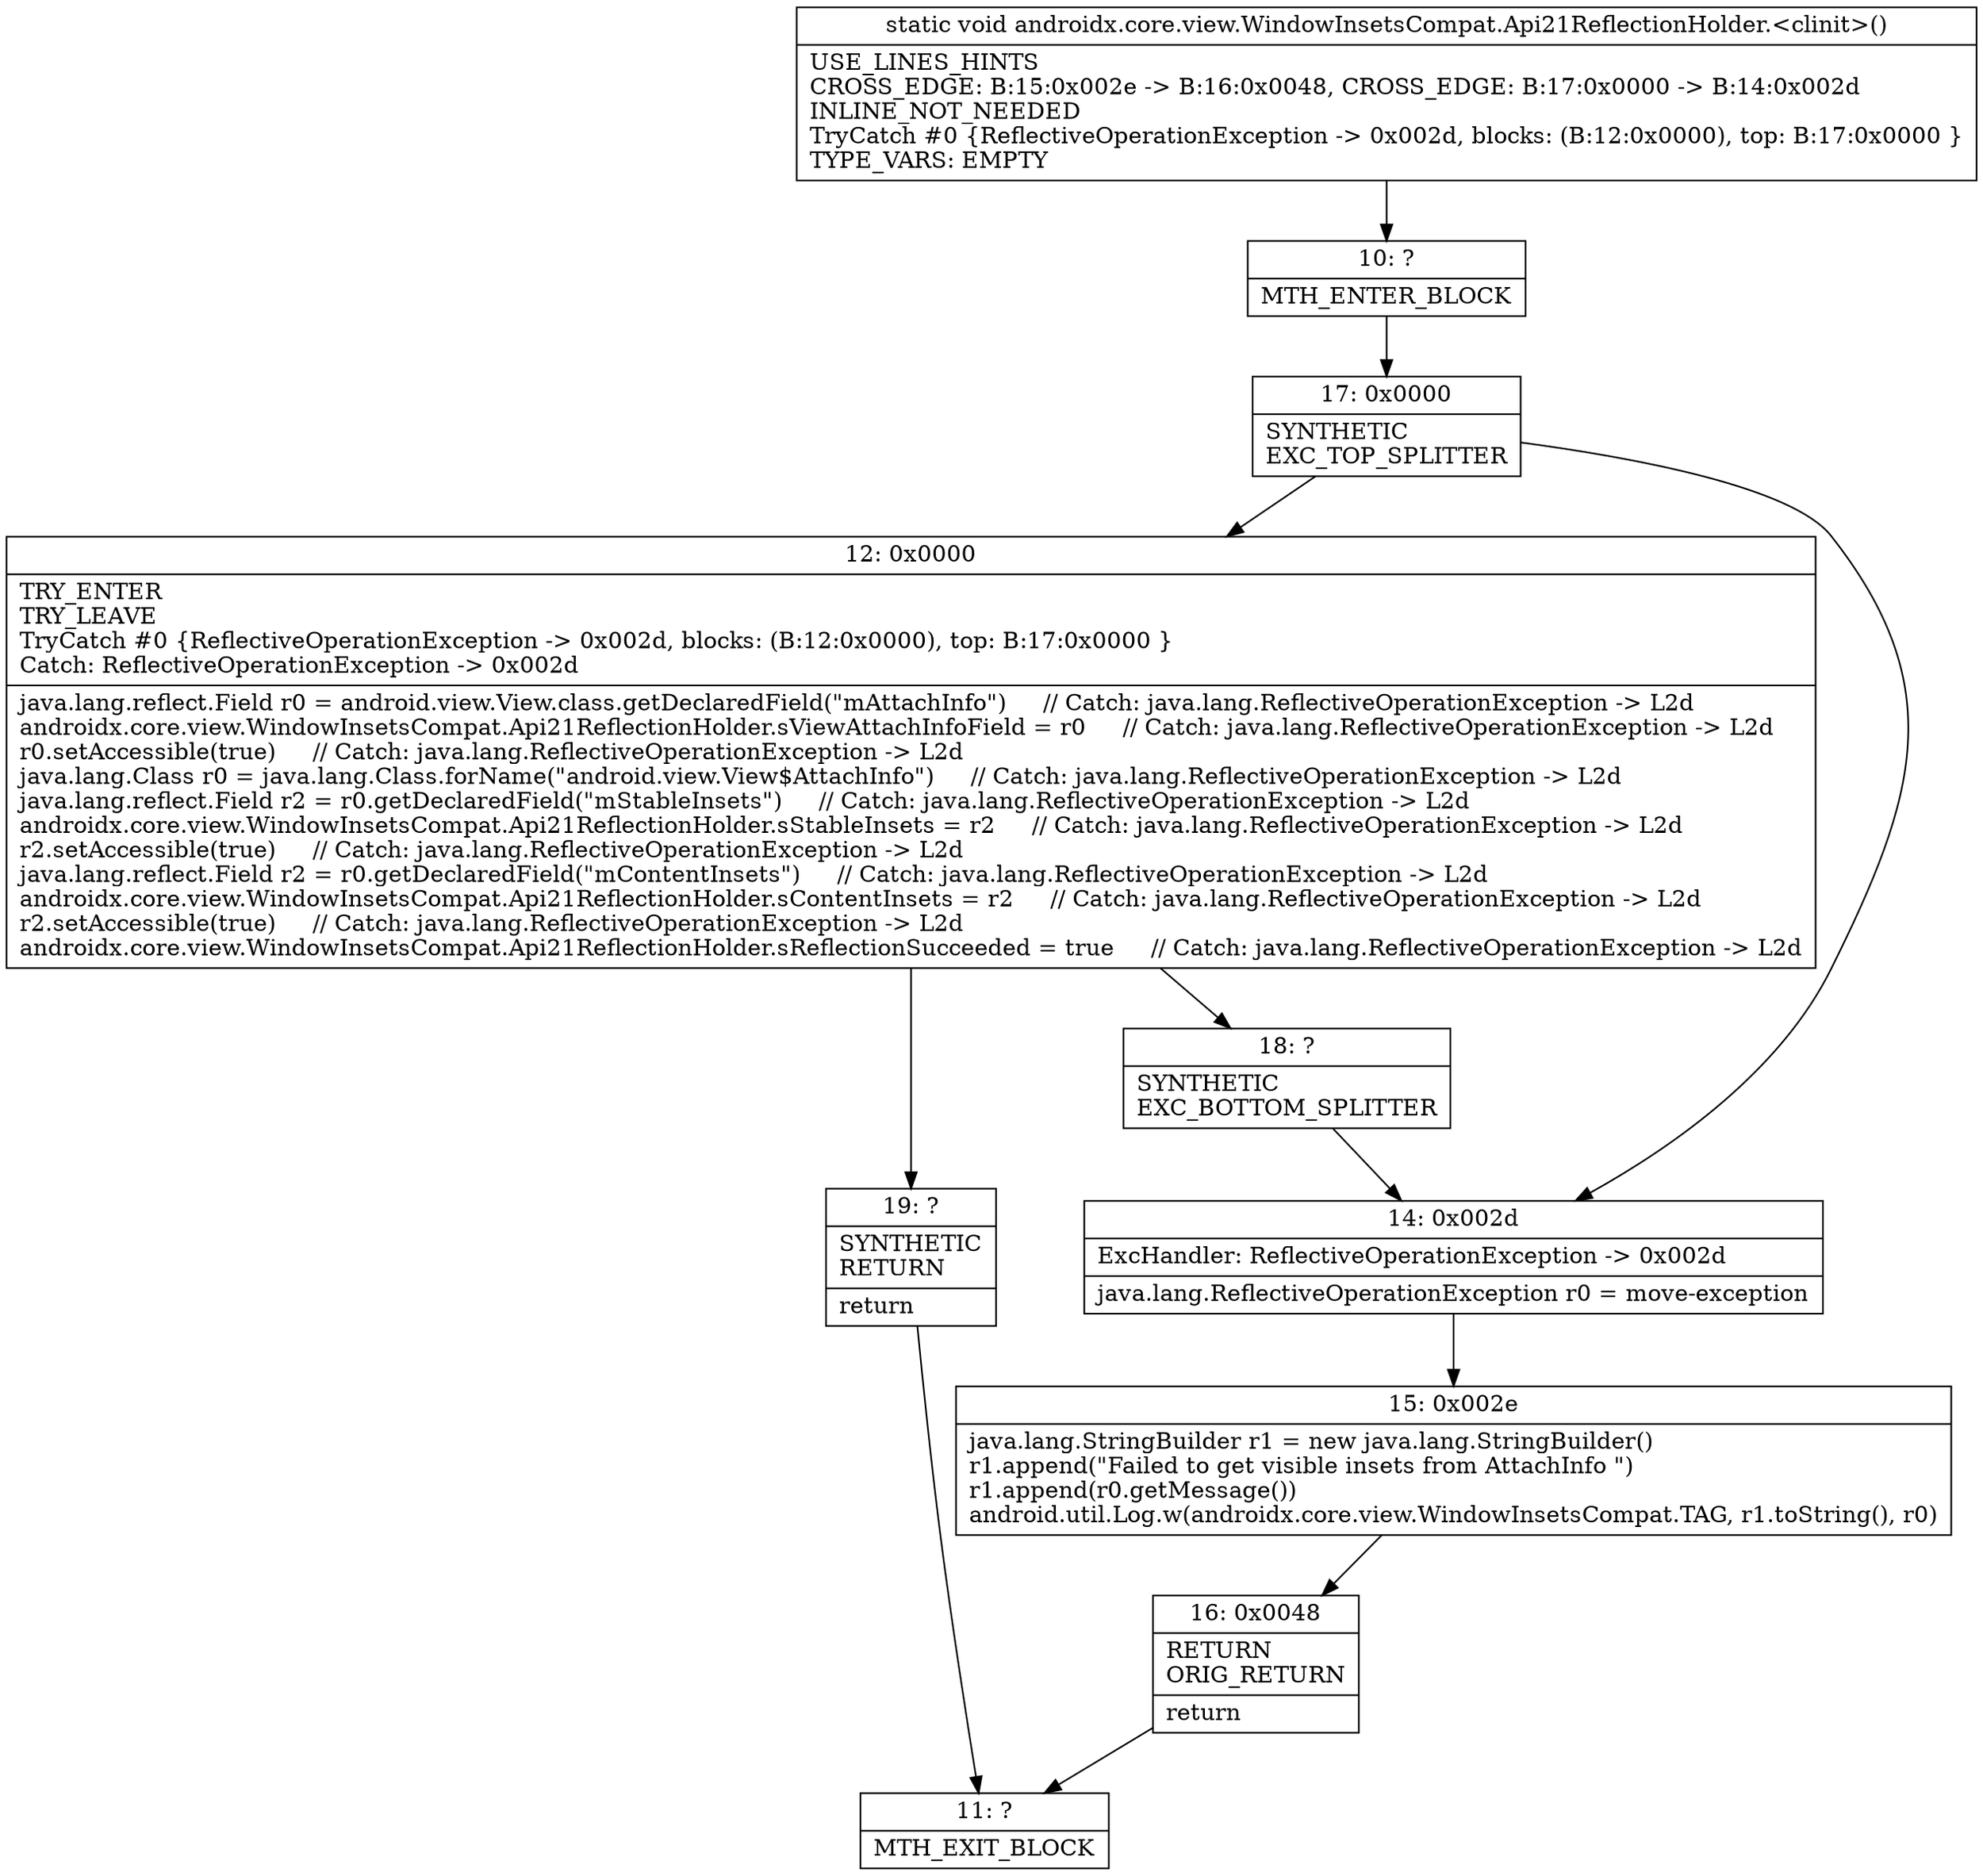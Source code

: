 digraph "CFG forandroidx.core.view.WindowInsetsCompat.Api21ReflectionHolder.\<clinit\>()V" {
Node_10 [shape=record,label="{10\:\ ?|MTH_ENTER_BLOCK\l}"];
Node_17 [shape=record,label="{17\:\ 0x0000|SYNTHETIC\lEXC_TOP_SPLITTER\l}"];
Node_12 [shape=record,label="{12\:\ 0x0000|TRY_ENTER\lTRY_LEAVE\lTryCatch #0 \{ReflectiveOperationException \-\> 0x002d, blocks: (B:12:0x0000), top: B:17:0x0000 \}\lCatch: ReflectiveOperationException \-\> 0x002d\l|java.lang.reflect.Field r0 = android.view.View.class.getDeclaredField(\"mAttachInfo\")     \/\/ Catch: java.lang.ReflectiveOperationException \-\> L2d\landroidx.core.view.WindowInsetsCompat.Api21ReflectionHolder.sViewAttachInfoField = r0     \/\/ Catch: java.lang.ReflectiveOperationException \-\> L2d\lr0.setAccessible(true)     \/\/ Catch: java.lang.ReflectiveOperationException \-\> L2d\ljava.lang.Class r0 = java.lang.Class.forName(\"android.view.View$AttachInfo\")     \/\/ Catch: java.lang.ReflectiveOperationException \-\> L2d\ljava.lang.reflect.Field r2 = r0.getDeclaredField(\"mStableInsets\")     \/\/ Catch: java.lang.ReflectiveOperationException \-\> L2d\landroidx.core.view.WindowInsetsCompat.Api21ReflectionHolder.sStableInsets = r2     \/\/ Catch: java.lang.ReflectiveOperationException \-\> L2d\lr2.setAccessible(true)     \/\/ Catch: java.lang.ReflectiveOperationException \-\> L2d\ljava.lang.reflect.Field r2 = r0.getDeclaredField(\"mContentInsets\")     \/\/ Catch: java.lang.ReflectiveOperationException \-\> L2d\landroidx.core.view.WindowInsetsCompat.Api21ReflectionHolder.sContentInsets = r2     \/\/ Catch: java.lang.ReflectiveOperationException \-\> L2d\lr2.setAccessible(true)     \/\/ Catch: java.lang.ReflectiveOperationException \-\> L2d\landroidx.core.view.WindowInsetsCompat.Api21ReflectionHolder.sReflectionSucceeded = true     \/\/ Catch: java.lang.ReflectiveOperationException \-\> L2d\l}"];
Node_18 [shape=record,label="{18\:\ ?|SYNTHETIC\lEXC_BOTTOM_SPLITTER\l}"];
Node_19 [shape=record,label="{19\:\ ?|SYNTHETIC\lRETURN\l|return\l}"];
Node_11 [shape=record,label="{11\:\ ?|MTH_EXIT_BLOCK\l}"];
Node_14 [shape=record,label="{14\:\ 0x002d|ExcHandler: ReflectiveOperationException \-\> 0x002d\l|java.lang.ReflectiveOperationException r0 = move\-exception\l}"];
Node_15 [shape=record,label="{15\:\ 0x002e|java.lang.StringBuilder r1 = new java.lang.StringBuilder()\lr1.append(\"Failed to get visible insets from AttachInfo \")\lr1.append(r0.getMessage())\landroid.util.Log.w(androidx.core.view.WindowInsetsCompat.TAG, r1.toString(), r0)\l}"];
Node_16 [shape=record,label="{16\:\ 0x0048|RETURN\lORIG_RETURN\l|return\l}"];
MethodNode[shape=record,label="{static void androidx.core.view.WindowInsetsCompat.Api21ReflectionHolder.\<clinit\>()  | USE_LINES_HINTS\lCROSS_EDGE: B:15:0x002e \-\> B:16:0x0048, CROSS_EDGE: B:17:0x0000 \-\> B:14:0x002d\lINLINE_NOT_NEEDED\lTryCatch #0 \{ReflectiveOperationException \-\> 0x002d, blocks: (B:12:0x0000), top: B:17:0x0000 \}\lTYPE_VARS: EMPTY\l}"];
MethodNode -> Node_10;Node_10 -> Node_17;
Node_17 -> Node_12;
Node_17 -> Node_14;
Node_12 -> Node_18;
Node_12 -> Node_19;
Node_18 -> Node_14;
Node_19 -> Node_11;
Node_14 -> Node_15;
Node_15 -> Node_16;
Node_16 -> Node_11;
}

